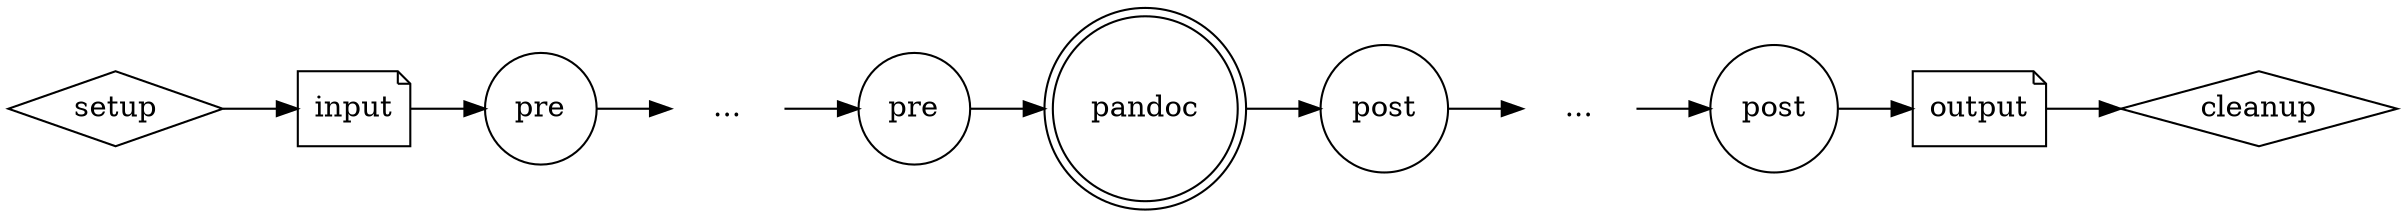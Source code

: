 digraph simple_conversion {
    rankdir="LR"
    {
        node [shape=diamond]
        setup
        cleanup
        node [shape=note]
        input
        output
        node [shape=doublecircle]
        pandoc
        node [shape=circle,labelangle=45]
        pre_1 [label=<pre>]
        pre_N [label=<pre>]
        post_1 [label=<post>]
        post_M [label=<post>]
        node [shape="none", label="..."]
        dots1
        dots2
    }
    
    setup ->  input -> pre_1 -> dots1 -> pre_N -> pandoc -> post_1
    -> dots2 -> post_M -> output -> cleanup
}
